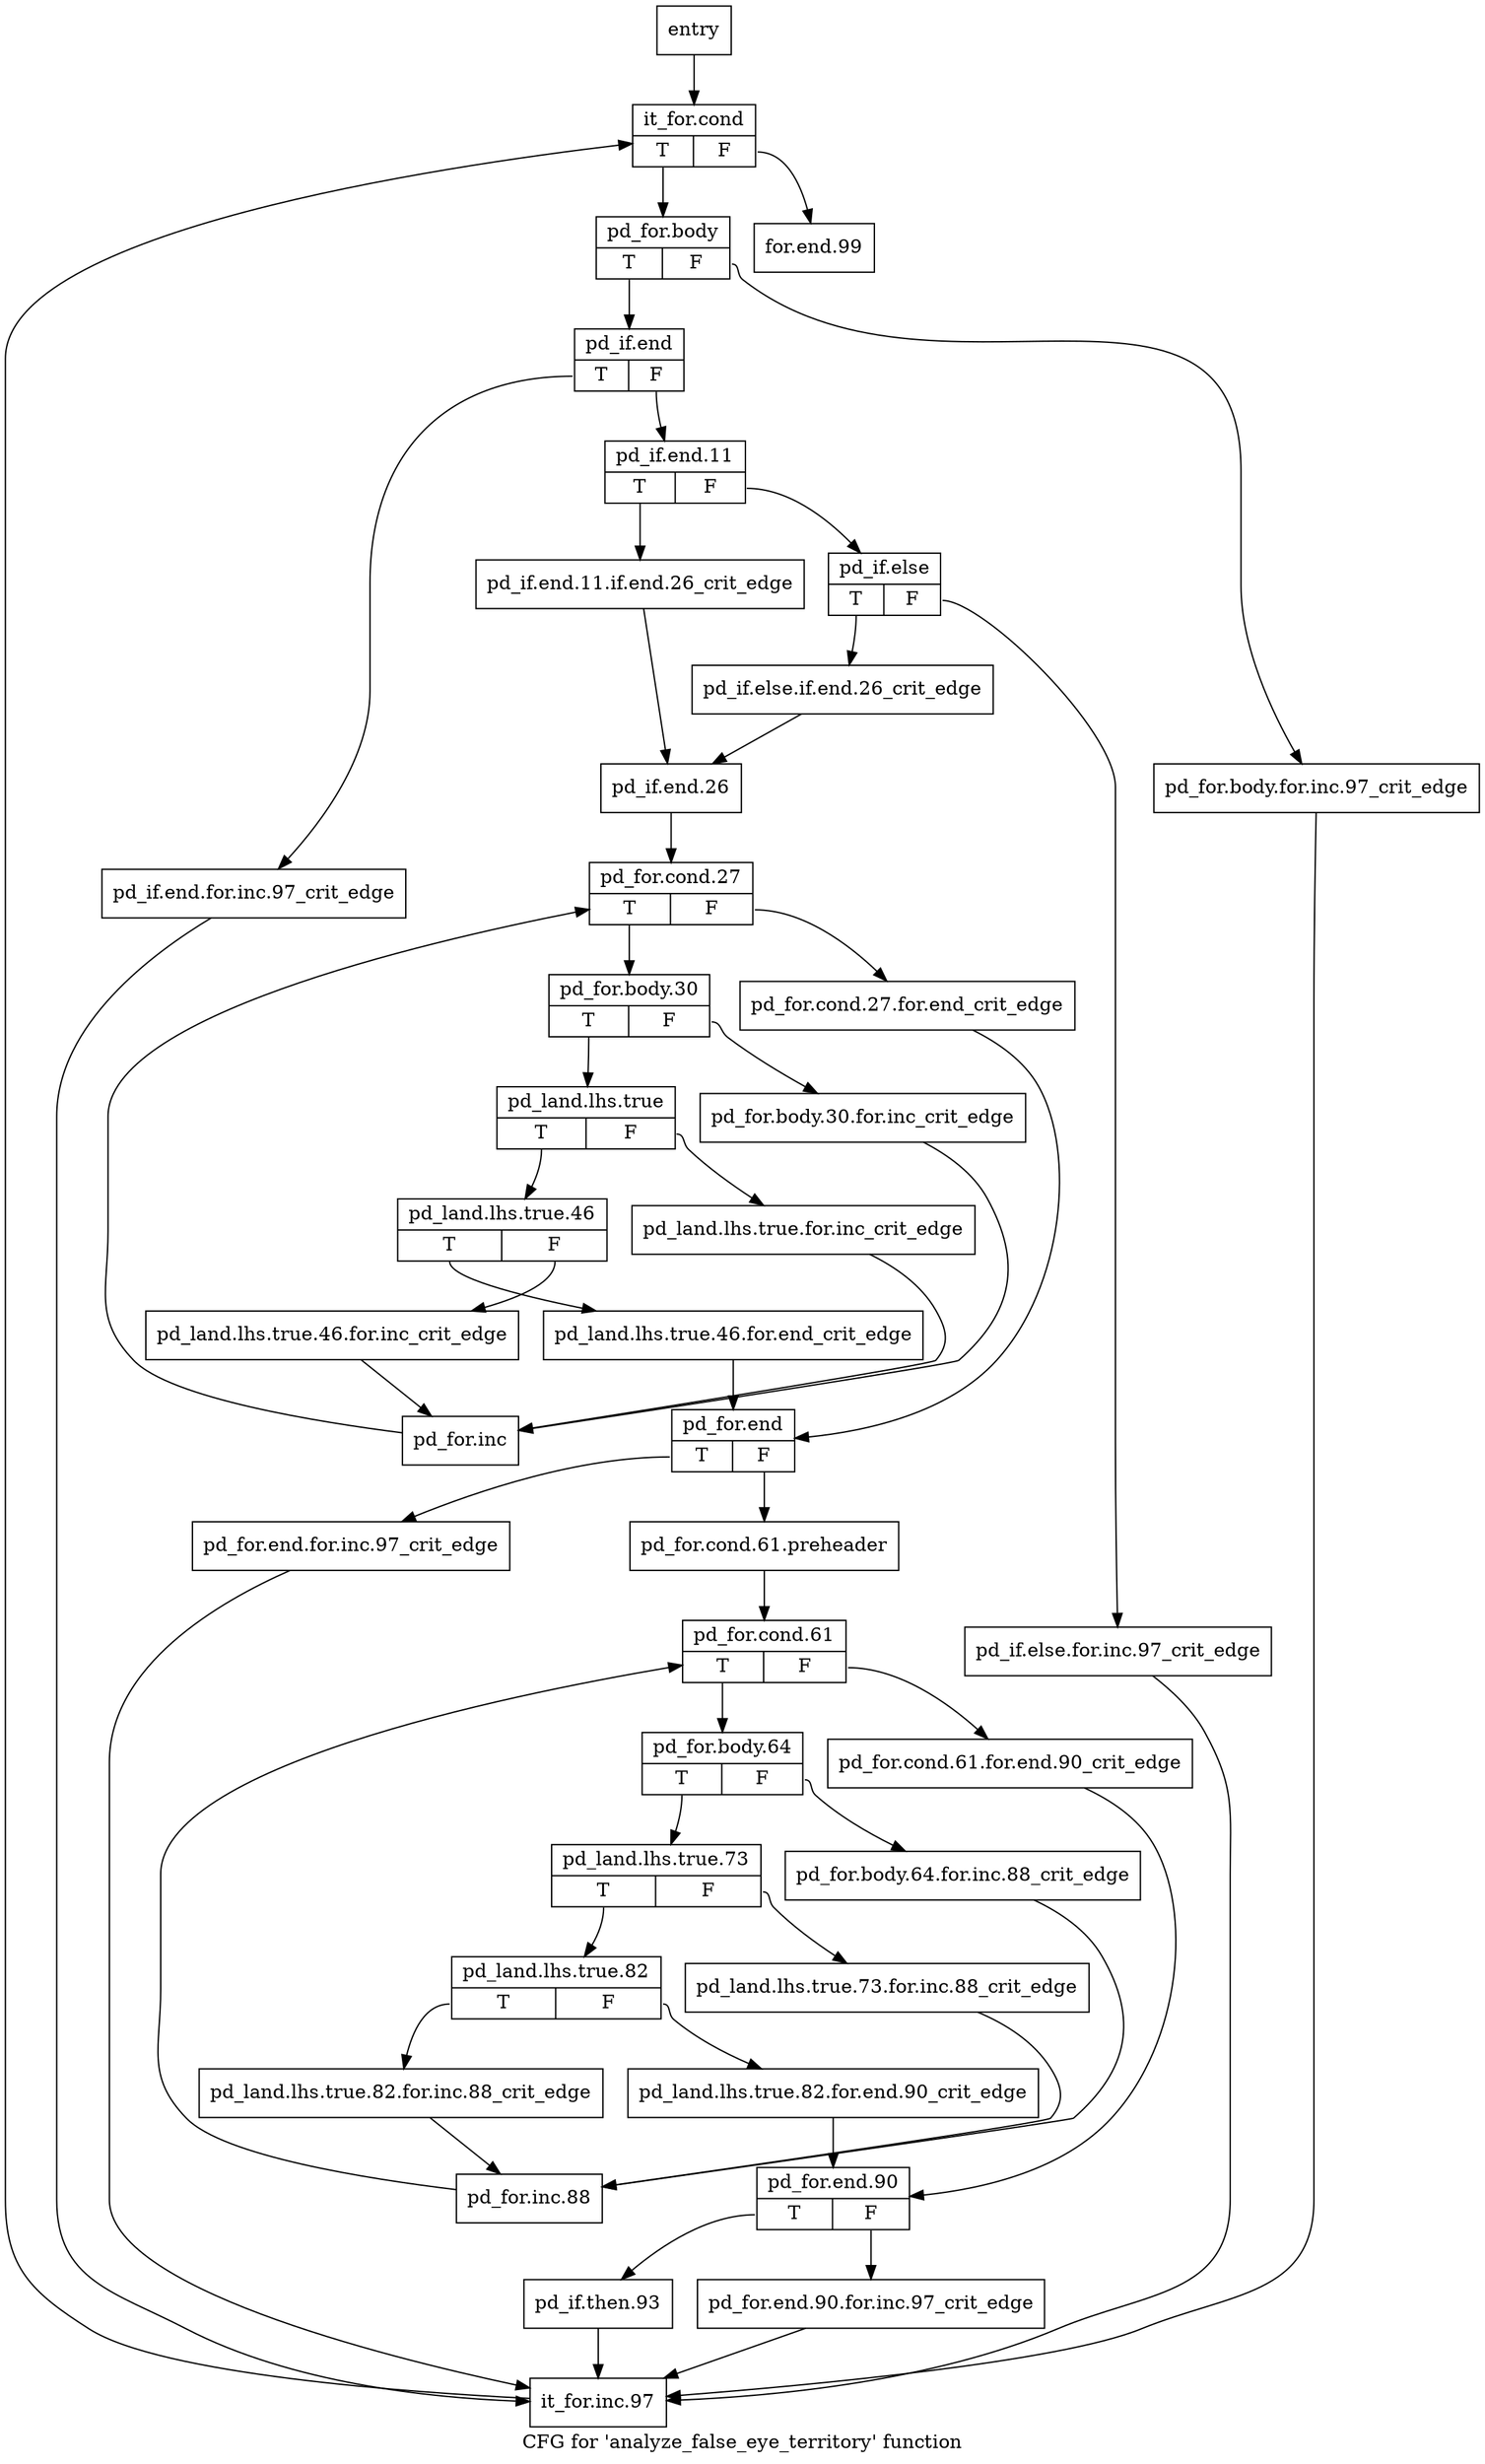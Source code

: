 digraph "CFG for 'analyze_false_eye_territory' function" {
	label="CFG for 'analyze_false_eye_territory' function";

	Node0x2e790a0 [shape=record,label="{entry}"];
	Node0x2e790a0 -> Node0x2e790f0;
	Node0x2e790f0 [shape=record,label="{it_for.cond|{<s0>T|<s1>F}}"];
	Node0x2e790f0:s0 -> Node0x2e79140;
	Node0x2e790f0:s1 -> Node0x2e79cd0;
	Node0x2e79140 [shape=record,label="{pd_for.body|{<s0>T|<s1>F}}"];
	Node0x2e79140:s0 -> Node0x2e791e0;
	Node0x2e79140:s1 -> Node0x2e79190;
	Node0x2e79190 [shape=record,label="{pd_for.body.for.inc.97_crit_edge}"];
	Node0x2e79190 -> Node0x2e79c80;
	Node0x2e791e0 [shape=record,label="{pd_if.end|{<s0>T|<s1>F}}"];
	Node0x2e791e0:s0 -> Node0x2e79230;
	Node0x2e791e0:s1 -> Node0x2e79280;
	Node0x2e79230 [shape=record,label="{pd_if.end.for.inc.97_crit_edge}"];
	Node0x2e79230 -> Node0x2e79c80;
	Node0x2e79280 [shape=record,label="{pd_if.end.11|{<s0>T|<s1>F}}"];
	Node0x2e79280:s0 -> Node0x2e792d0;
	Node0x2e79280:s1 -> Node0x2e79320;
	Node0x2e792d0 [shape=record,label="{pd_if.end.11.if.end.26_crit_edge}"];
	Node0x2e792d0 -> Node0x2e79410;
	Node0x2e79320 [shape=record,label="{pd_if.else|{<s0>T|<s1>F}}"];
	Node0x2e79320:s0 -> Node0x2e793c0;
	Node0x2e79320:s1 -> Node0x2e79370;
	Node0x2e79370 [shape=record,label="{pd_if.else.for.inc.97_crit_edge}"];
	Node0x2e79370 -> Node0x2e79c80;
	Node0x2e793c0 [shape=record,label="{pd_if.else.if.end.26_crit_edge}"];
	Node0x2e793c0 -> Node0x2e79410;
	Node0x2e79410 [shape=record,label="{pd_if.end.26}"];
	Node0x2e79410 -> Node0x2e79460;
	Node0x2e79460 [shape=record,label="{pd_for.cond.27|{<s0>T|<s1>F}}"];
	Node0x2e79460:s0 -> Node0x2e79500;
	Node0x2e79460:s1 -> Node0x2e794b0;
	Node0x2e794b0 [shape=record,label="{pd_for.cond.27.for.end_crit_edge}"];
	Node0x2e794b0 -> Node0x2e79780;
	Node0x2e79500 [shape=record,label="{pd_for.body.30|{<s0>T|<s1>F}}"];
	Node0x2e79500:s0 -> Node0x2e795a0;
	Node0x2e79500:s1 -> Node0x2e79550;
	Node0x2e79550 [shape=record,label="{pd_for.body.30.for.inc_crit_edge}"];
	Node0x2e79550 -> Node0x2e79730;
	Node0x2e795a0 [shape=record,label="{pd_land.lhs.true|{<s0>T|<s1>F}}"];
	Node0x2e795a0:s0 -> Node0x2e79640;
	Node0x2e795a0:s1 -> Node0x2e795f0;
	Node0x2e795f0 [shape=record,label="{pd_land.lhs.true.for.inc_crit_edge}"];
	Node0x2e795f0 -> Node0x2e79730;
	Node0x2e79640 [shape=record,label="{pd_land.lhs.true.46|{<s0>T|<s1>F}}"];
	Node0x2e79640:s0 -> Node0x2e796e0;
	Node0x2e79640:s1 -> Node0x2e79690;
	Node0x2e79690 [shape=record,label="{pd_land.lhs.true.46.for.inc_crit_edge}"];
	Node0x2e79690 -> Node0x2e79730;
	Node0x2e796e0 [shape=record,label="{pd_land.lhs.true.46.for.end_crit_edge}"];
	Node0x2e796e0 -> Node0x2e79780;
	Node0x2e79730 [shape=record,label="{pd_for.inc}"];
	Node0x2e79730 -> Node0x2e79460;
	Node0x2e79780 [shape=record,label="{pd_for.end|{<s0>T|<s1>F}}"];
	Node0x2e79780:s0 -> Node0x2e797d0;
	Node0x2e79780:s1 -> Node0x2e79820;
	Node0x2e797d0 [shape=record,label="{pd_for.end.for.inc.97_crit_edge}"];
	Node0x2e797d0 -> Node0x2e79c80;
	Node0x2e79820 [shape=record,label="{pd_for.cond.61.preheader}"];
	Node0x2e79820 -> Node0x2e79870;
	Node0x2e79870 [shape=record,label="{pd_for.cond.61|{<s0>T|<s1>F}}"];
	Node0x2e79870:s0 -> Node0x2e79910;
	Node0x2e79870:s1 -> Node0x2e798c0;
	Node0x2e798c0 [shape=record,label="{pd_for.cond.61.for.end.90_crit_edge}"];
	Node0x2e798c0 -> Node0x2e79b90;
	Node0x2e79910 [shape=record,label="{pd_for.body.64|{<s0>T|<s1>F}}"];
	Node0x2e79910:s0 -> Node0x2e799b0;
	Node0x2e79910:s1 -> Node0x2e79960;
	Node0x2e79960 [shape=record,label="{pd_for.body.64.for.inc.88_crit_edge}"];
	Node0x2e79960 -> Node0x2e79b40;
	Node0x2e799b0 [shape=record,label="{pd_land.lhs.true.73|{<s0>T|<s1>F}}"];
	Node0x2e799b0:s0 -> Node0x2e79a50;
	Node0x2e799b0:s1 -> Node0x2e79a00;
	Node0x2e79a00 [shape=record,label="{pd_land.lhs.true.73.for.inc.88_crit_edge}"];
	Node0x2e79a00 -> Node0x2e79b40;
	Node0x2e79a50 [shape=record,label="{pd_land.lhs.true.82|{<s0>T|<s1>F}}"];
	Node0x2e79a50:s0 -> Node0x2e79af0;
	Node0x2e79a50:s1 -> Node0x2e79aa0;
	Node0x2e79aa0 [shape=record,label="{pd_land.lhs.true.82.for.end.90_crit_edge}"];
	Node0x2e79aa0 -> Node0x2e79b90;
	Node0x2e79af0 [shape=record,label="{pd_land.lhs.true.82.for.inc.88_crit_edge}"];
	Node0x2e79af0 -> Node0x2e79b40;
	Node0x2e79b40 [shape=record,label="{pd_for.inc.88}"];
	Node0x2e79b40 -> Node0x2e79870;
	Node0x2e79b90 [shape=record,label="{pd_for.end.90|{<s0>T|<s1>F}}"];
	Node0x2e79b90:s0 -> Node0x2e79c30;
	Node0x2e79b90:s1 -> Node0x2e79be0;
	Node0x2e79be0 [shape=record,label="{pd_for.end.90.for.inc.97_crit_edge}"];
	Node0x2e79be0 -> Node0x2e79c80;
	Node0x2e79c30 [shape=record,label="{pd_if.then.93}"];
	Node0x2e79c30 -> Node0x2e79c80;
	Node0x2e79c80 [shape=record,label="{it_for.inc.97}"];
	Node0x2e79c80 -> Node0x2e790f0;
	Node0x2e79cd0 [shape=record,label="{for.end.99}"];
}
